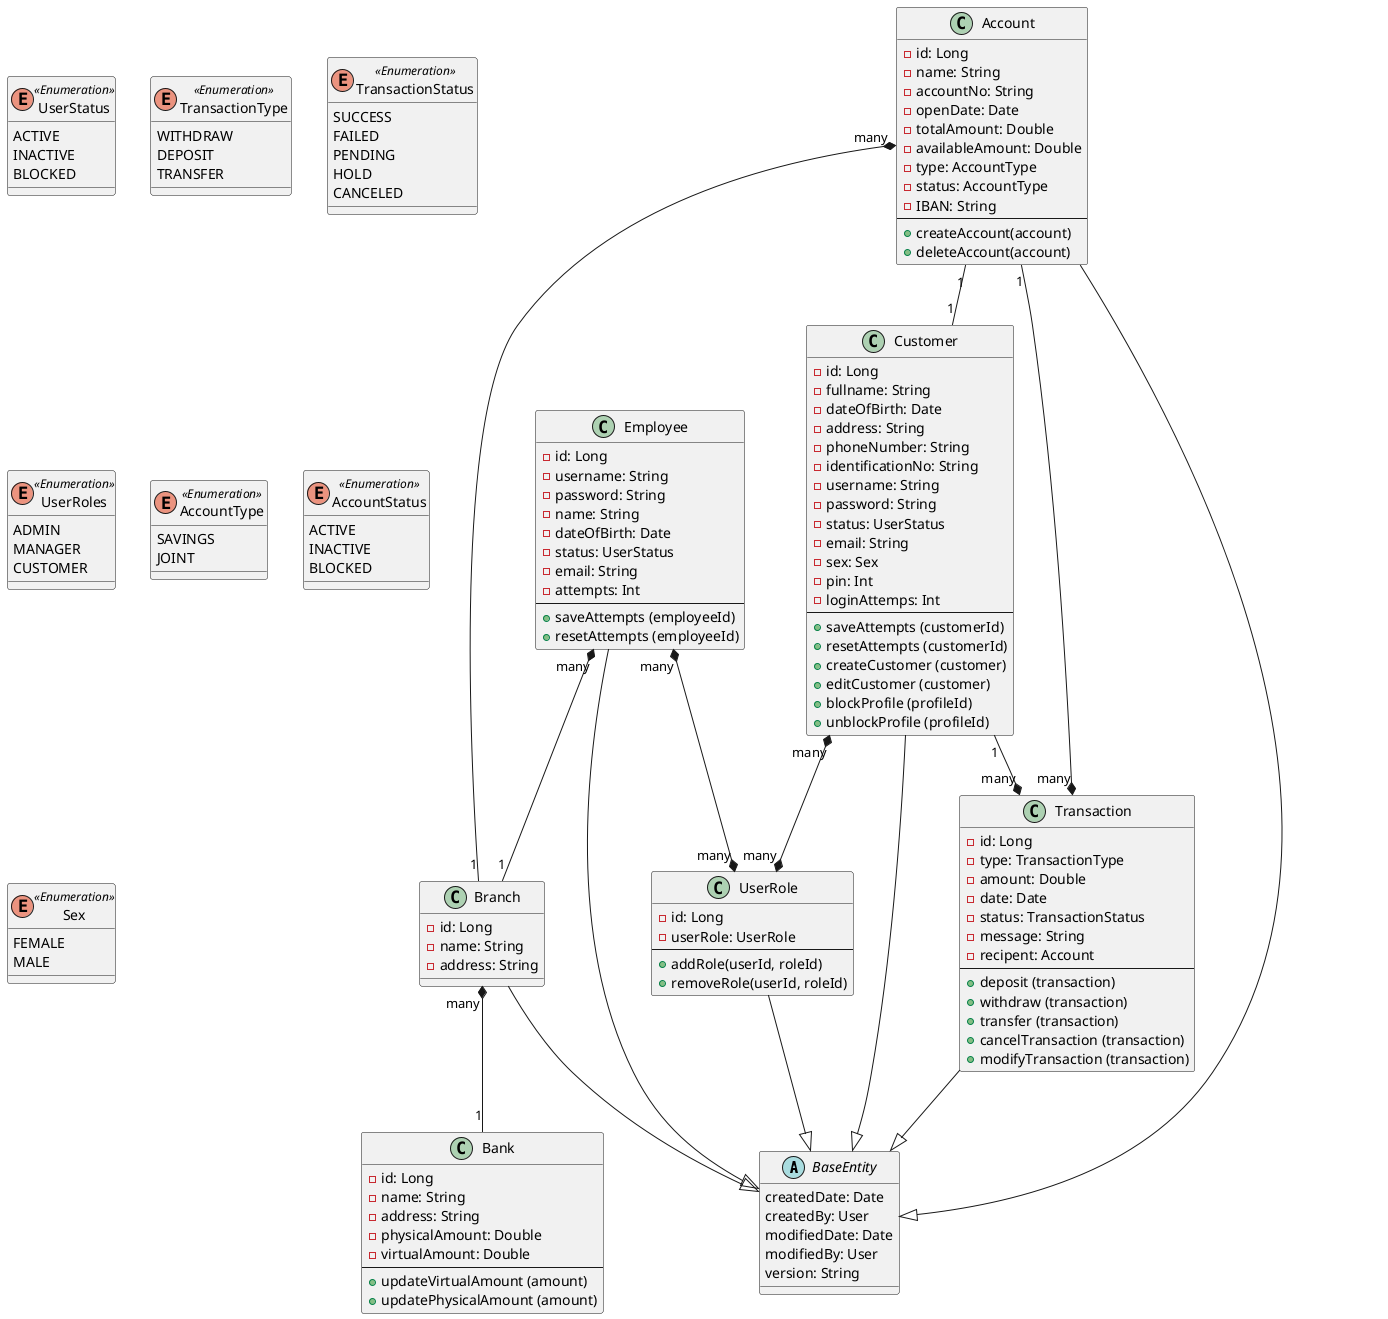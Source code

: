 @startuml SystemModellingProject

abstract class BaseEntity {
    createdDate: Date
    createdBy: User
    modifiedDate: Date
    modifiedBy: User
    version: String
}

class Bank {
    - id: Long
    - name: String
    - address: String
    - physicalAmount: Double
    - virtualAmount: Double
    --
    + updateVirtualAmount (amount)
    + updatePhysicalAmount (amount)
}

' Bank --|> BaseEntity

class Branch {
    - id: Long
    - name: String
    - address: String
}

Branch --|> BaseEntity

class Employee {
    - id: Long
    - username: String
    - password: String
    - name: String
    - dateOfBirth: Date
    - status: UserStatus
    - email: String
    - attempts: Int
    --
    + saveAttempts (employeeId)
    + resetAttempts (employeeId)
}

Employee --|> BaseEntity

class Customer {
    - id: Long
    - fullname: String
    - dateOfBirth: Date
    - address: String
    - phoneNumber: String
    - identificationNo: String
    - username: String
    - password: String
    - status: UserStatus
    - email: String
    - sex: Sex
    - pin: Int
    - loginAttemps: Int
    --
    + saveAttempts (customerId)
    + resetAttempts (customerId)
    + createCustomer (customer)
    + editCustomer (customer)
    + blockProfile (profileId)
    + unblockProfile (profileId)
}

Customer --|> BaseEntity

class Account {
    - id: Long
    - name: String
    - accountNo: String
    - openDate: Date
    - totalAmount: Double
    - availableAmount: Double
    - type: AccountType
    - status: AccountType
    - IBAN: String
    --
    + createAccount(account)
    + deleteAccount(account)
}

Account --|> BaseEntity

class Transaction {
    - id: Long
    - type: TransactionType
    - amount: Double
    - date: Date
    - status: TransactionStatus
    - message: String
    - recipent: Account
    --
    + deposit (transaction)
    + withdraw (transaction)
    + transfer (transaction)
    + cancelTransaction (transaction)
    + modifyTransaction (transaction)
}

Transaction --|> BaseEntity

class UserRole {
    - id: Long
    - userRole: UserRole
    --
    + addRole(userId, roleId)
    + removeRole(userId, roleId)
}

UserRole --|> BaseEntity

enum UserStatus <<Enumeration>> {
    ACTIVE
    INACTIVE
    BLOCKED
}

enum TransactionType <<Enumeration>> {
    WITHDRAW
    DEPOSIT
    TRANSFER
}

enum TransactionStatus <<Enumeration>> {
    SUCCESS
    FAILED
    PENDING
    HOLD
    CANCELED
}

enum UserRoles <<Enumeration>> {
    ADMIN
    MANAGER
    CUSTOMER
}

enum AccountType <<Enumeration>> {
    SAVINGS
    JOINT
}

enum AccountStatus <<Enumeration>> {
    ACTIVE
    INACTIVE
    BLOCKED
}

enum Sex <<Enumeration>> {
    FEMALE
    MALE
}

Employee "many" *-- "1" Branch
Account "many" *-- "1" Branch
Account "1" -- "1" Customer
Account "1" --* "many" Transaction
Branch "many" *-- "1" Bank
Customer "1" --* "many" Transaction
Customer "many" *--* "many" UserRole
Employee "many" *--* "many" UserRole
